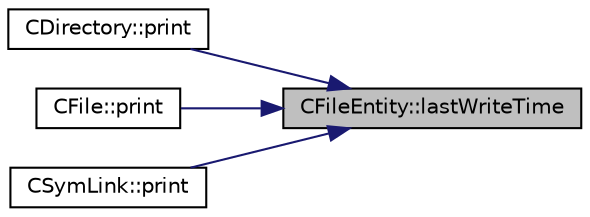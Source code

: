 digraph "CFileEntity::lastWriteTime"
{
 // LATEX_PDF_SIZE
  edge [fontname="Helvetica",fontsize="10",labelfontname="Helvetica",labelfontsize="10"];
  node [fontname="Helvetica",fontsize="10",shape=record];
  rankdir="RL";
  Node1 [label="CFileEntity::lastWriteTime",height=0.2,width=0.4,color="black", fillcolor="grey75", style="filled", fontcolor="black",tooltip=" "];
  Node1 -> Node2 [dir="back",color="midnightblue",fontsize="10",style="solid",fontname="Helvetica"];
  Node2 [label="CDirectory::print",height=0.2,width=0.4,color="black", fillcolor="white", style="filled",URL="$classCDirectory.html#a1bb63f7747adadec44324be3e35996e5",tooltip=" "];
  Node1 -> Node3 [dir="back",color="midnightblue",fontsize="10",style="solid",fontname="Helvetica"];
  Node3 [label="CFile::print",height=0.2,width=0.4,color="black", fillcolor="white", style="filled",URL="$classCFile.html#a4119038cabd27670d63dd96b513a588c",tooltip=" "];
  Node1 -> Node4 [dir="back",color="midnightblue",fontsize="10",style="solid",fontname="Helvetica"];
  Node4 [label="CSymLink::print",height=0.2,width=0.4,color="black", fillcolor="white", style="filled",URL="$classCSymLink.html#aeadc971bd5bdbe3a7196593eb64d6e6f",tooltip=" "];
}
